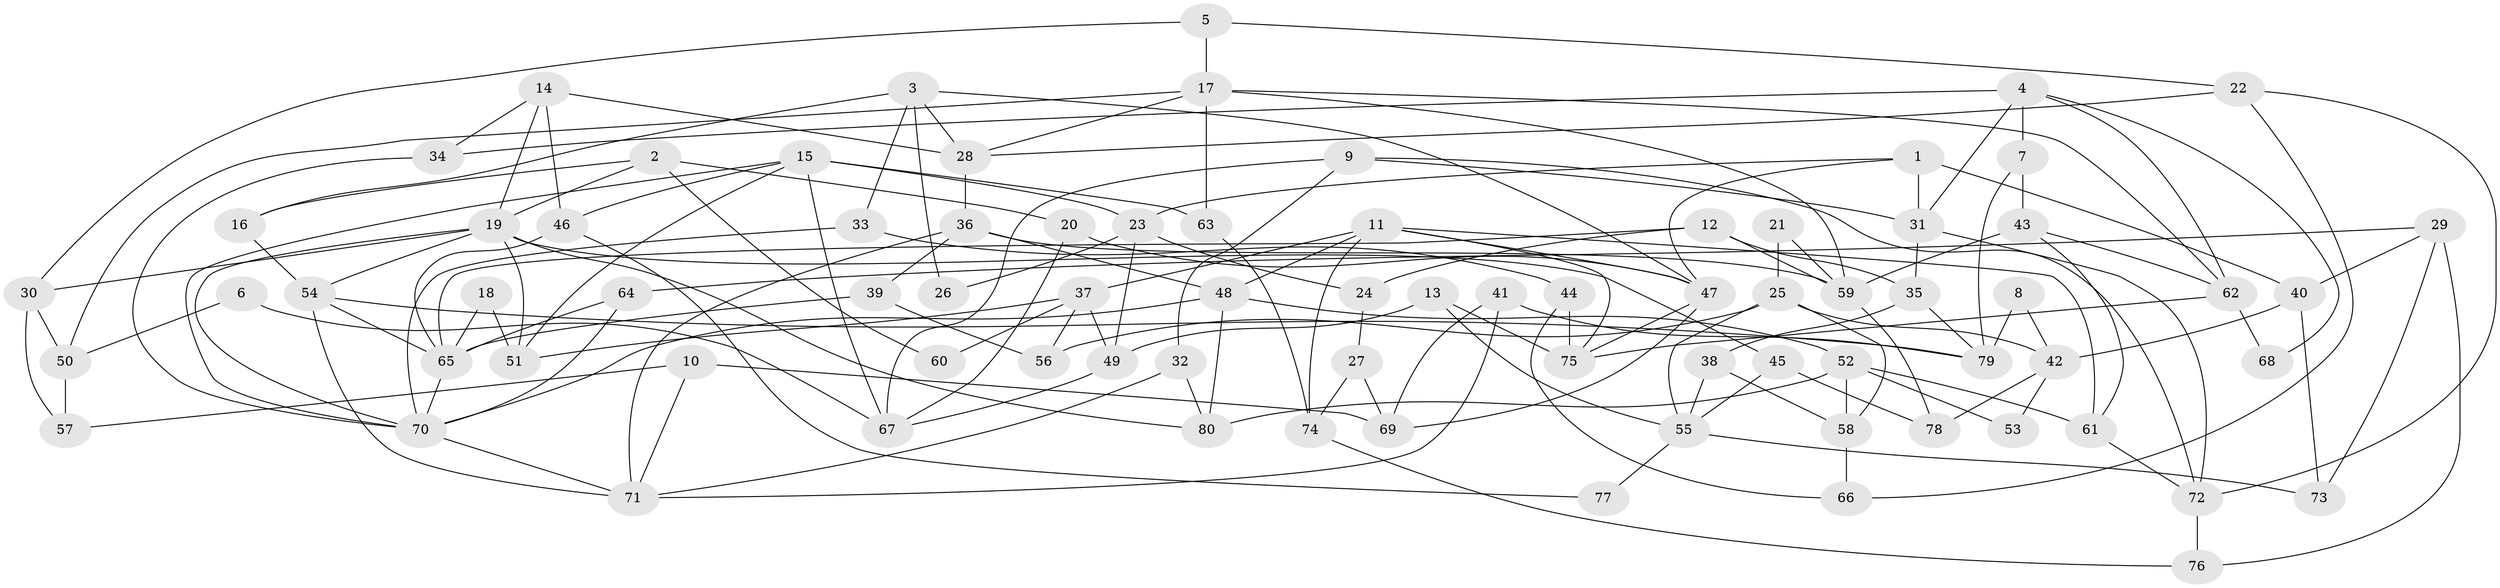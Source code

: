 // coarse degree distribution, {7: 0.16326530612244897, 5: 0.12244897959183673, 6: 0.14285714285714285, 4: 0.1836734693877551, 2: 0.14285714285714285, 8: 0.08163265306122448, 13: 0.02040816326530612, 3: 0.14285714285714285}
// Generated by graph-tools (version 1.1) at 2025/52/02/27/25 19:52:06]
// undirected, 80 vertices, 160 edges
graph export_dot {
graph [start="1"]
  node [color=gray90,style=filled];
  1;
  2;
  3;
  4;
  5;
  6;
  7;
  8;
  9;
  10;
  11;
  12;
  13;
  14;
  15;
  16;
  17;
  18;
  19;
  20;
  21;
  22;
  23;
  24;
  25;
  26;
  27;
  28;
  29;
  30;
  31;
  32;
  33;
  34;
  35;
  36;
  37;
  38;
  39;
  40;
  41;
  42;
  43;
  44;
  45;
  46;
  47;
  48;
  49;
  50;
  51;
  52;
  53;
  54;
  55;
  56;
  57;
  58;
  59;
  60;
  61;
  62;
  63;
  64;
  65;
  66;
  67;
  68;
  69;
  70;
  71;
  72;
  73;
  74;
  75;
  76;
  77;
  78;
  79;
  80;
  1 -- 47;
  1 -- 31;
  1 -- 23;
  1 -- 40;
  2 -- 20;
  2 -- 19;
  2 -- 16;
  2 -- 60;
  3 -- 47;
  3 -- 16;
  3 -- 26;
  3 -- 28;
  3 -- 33;
  4 -- 7;
  4 -- 34;
  4 -- 31;
  4 -- 62;
  4 -- 68;
  5 -- 17;
  5 -- 22;
  5 -- 30;
  6 -- 50;
  6 -- 67;
  7 -- 43;
  7 -- 79;
  8 -- 42;
  8 -- 79;
  9 -- 31;
  9 -- 72;
  9 -- 32;
  9 -- 67;
  10 -- 71;
  10 -- 57;
  10 -- 69;
  11 -- 75;
  11 -- 48;
  11 -- 37;
  11 -- 47;
  11 -- 61;
  11 -- 74;
  12 -- 59;
  12 -- 65;
  12 -- 24;
  12 -- 35;
  13 -- 49;
  13 -- 75;
  13 -- 55;
  14 -- 19;
  14 -- 46;
  14 -- 28;
  14 -- 34;
  15 -- 63;
  15 -- 51;
  15 -- 23;
  15 -- 46;
  15 -- 67;
  15 -- 70;
  16 -- 54;
  17 -- 59;
  17 -- 28;
  17 -- 50;
  17 -- 62;
  17 -- 63;
  18 -- 51;
  18 -- 65;
  19 -- 80;
  19 -- 70;
  19 -- 30;
  19 -- 45;
  19 -- 51;
  19 -- 54;
  20 -- 67;
  20 -- 47;
  21 -- 25;
  21 -- 59;
  22 -- 28;
  22 -- 72;
  22 -- 66;
  23 -- 24;
  23 -- 26;
  23 -- 49;
  24 -- 27;
  25 -- 56;
  25 -- 55;
  25 -- 42;
  25 -- 58;
  27 -- 69;
  27 -- 74;
  28 -- 36;
  29 -- 73;
  29 -- 40;
  29 -- 64;
  29 -- 76;
  30 -- 50;
  30 -- 57;
  31 -- 35;
  31 -- 72;
  32 -- 71;
  32 -- 80;
  33 -- 70;
  33 -- 44;
  34 -- 70;
  35 -- 79;
  35 -- 38;
  36 -- 48;
  36 -- 39;
  36 -- 59;
  36 -- 71;
  37 -- 49;
  37 -- 51;
  37 -- 56;
  37 -- 60;
  38 -- 58;
  38 -- 55;
  39 -- 65;
  39 -- 56;
  40 -- 42;
  40 -- 73;
  41 -- 69;
  41 -- 71;
  41 -- 79;
  42 -- 78;
  42 -- 53;
  43 -- 61;
  43 -- 62;
  43 -- 59;
  44 -- 66;
  44 -- 75;
  45 -- 55;
  45 -- 78;
  46 -- 65;
  46 -- 77;
  47 -- 75;
  47 -- 69;
  48 -- 70;
  48 -- 52;
  48 -- 80;
  49 -- 67;
  50 -- 57;
  52 -- 61;
  52 -- 80;
  52 -- 53;
  52 -- 58;
  54 -- 65;
  54 -- 71;
  54 -- 79;
  55 -- 73;
  55 -- 77;
  58 -- 66;
  59 -- 78;
  61 -- 72;
  62 -- 68;
  62 -- 75;
  63 -- 74;
  64 -- 70;
  64 -- 65;
  65 -- 70;
  70 -- 71;
  72 -- 76;
  74 -- 76;
}

